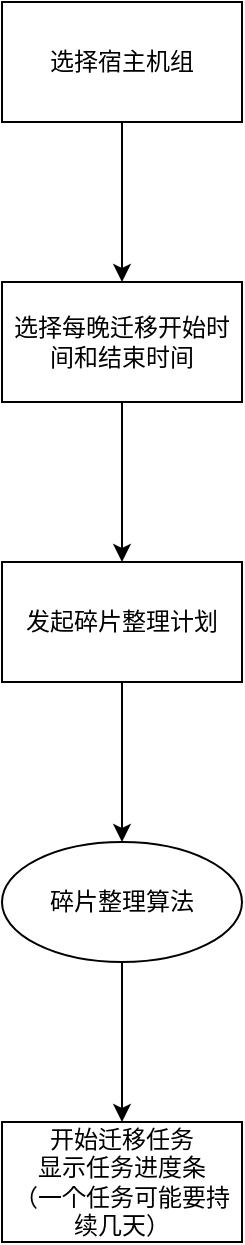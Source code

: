 <mxfile version="15.5.2" type="github" pages="2"><diagram id="cqYpW2a0k4Rr237PNLZB" name="Page-1"><mxGraphModel dx="946" dy="614" grid="1" gridSize="10" guides="1" tooltips="1" connect="1" arrows="1" fold="1" page="1" pageScale="1" pageWidth="827" pageHeight="1169" math="0" shadow="0"><root><mxCell id="0"/><mxCell id="1" parent="0"/><mxCell id="AHmvcGF-rJMHceWKfYGQ-3" value="" style="edgeStyle=orthogonalEdgeStyle;rounded=0;orthogonalLoop=1;jettySize=auto;html=1;" edge="1" parent="1" source="AHmvcGF-rJMHceWKfYGQ-1" target="AHmvcGF-rJMHceWKfYGQ-2"><mxGeometry relative="1" as="geometry"/></mxCell><mxCell id="AHmvcGF-rJMHceWKfYGQ-1" value="选择宿主机组" style="rounded=0;whiteSpace=wrap;html=1;" vertex="1" parent="1"><mxGeometry x="340" y="100" width="120" height="60" as="geometry"/></mxCell><mxCell id="AHmvcGF-rJMHceWKfYGQ-5" value="" style="edgeStyle=orthogonalEdgeStyle;rounded=0;orthogonalLoop=1;jettySize=auto;html=1;" edge="1" parent="1" source="AHmvcGF-rJMHceWKfYGQ-2" target="AHmvcGF-rJMHceWKfYGQ-4"><mxGeometry relative="1" as="geometry"/></mxCell><mxCell id="AHmvcGF-rJMHceWKfYGQ-2" value="选择每晚迁移开始时间和结束时间" style="whiteSpace=wrap;html=1;rounded=0;" vertex="1" parent="1"><mxGeometry x="340" y="240" width="120" height="60" as="geometry"/></mxCell><mxCell id="AHmvcGF-rJMHceWKfYGQ-7" value="" style="edgeStyle=orthogonalEdgeStyle;rounded=0;orthogonalLoop=1;jettySize=auto;html=1;" edge="1" parent="1" source="AHmvcGF-rJMHceWKfYGQ-4" target="AHmvcGF-rJMHceWKfYGQ-6"><mxGeometry relative="1" as="geometry"/></mxCell><mxCell id="AHmvcGF-rJMHceWKfYGQ-4" value="发起碎片整理计划" style="whiteSpace=wrap;html=1;rounded=0;" vertex="1" parent="1"><mxGeometry x="340" y="380" width="120" height="60" as="geometry"/></mxCell><mxCell id="AHmvcGF-rJMHceWKfYGQ-9" value="" style="edgeStyle=orthogonalEdgeStyle;rounded=0;orthogonalLoop=1;jettySize=auto;html=1;" edge="1" parent="1" source="AHmvcGF-rJMHceWKfYGQ-6" target="AHmvcGF-rJMHceWKfYGQ-8"><mxGeometry relative="1" as="geometry"/></mxCell><mxCell id="AHmvcGF-rJMHceWKfYGQ-6" value="碎片整理算法" style="ellipse;whiteSpace=wrap;html=1;rounded=0;" vertex="1" parent="1"><mxGeometry x="340" y="520" width="120" height="60" as="geometry"/></mxCell><mxCell id="AHmvcGF-rJMHceWKfYGQ-8" value="开始迁移任务&lt;br&gt;显示任务进度条&lt;br&gt;（一个任务可能要持续几天）" style="whiteSpace=wrap;html=1;rounded=0;" vertex="1" parent="1"><mxGeometry x="340" y="660" width="120" height="60" as="geometry"/></mxCell></root></mxGraphModel></diagram><diagram id="C4CXyioaN9C3o-C8k1Uw" name="Page-2"><mxGraphModel dx="900" dy="589" grid="1" gridSize="10" guides="1" tooltips="1" connect="1" arrows="1" fold="1" page="1" pageScale="1" pageWidth="827" pageHeight="1169" math="0" shadow="0"><root><mxCell id="IBD9x4U-HzzP5xm3NAWW-0"/><mxCell id="IBD9x4U-HzzP5xm3NAWW-1" parent="IBD9x4U-HzzP5xm3NAWW-0"/></root></mxGraphModel></diagram></mxfile>
